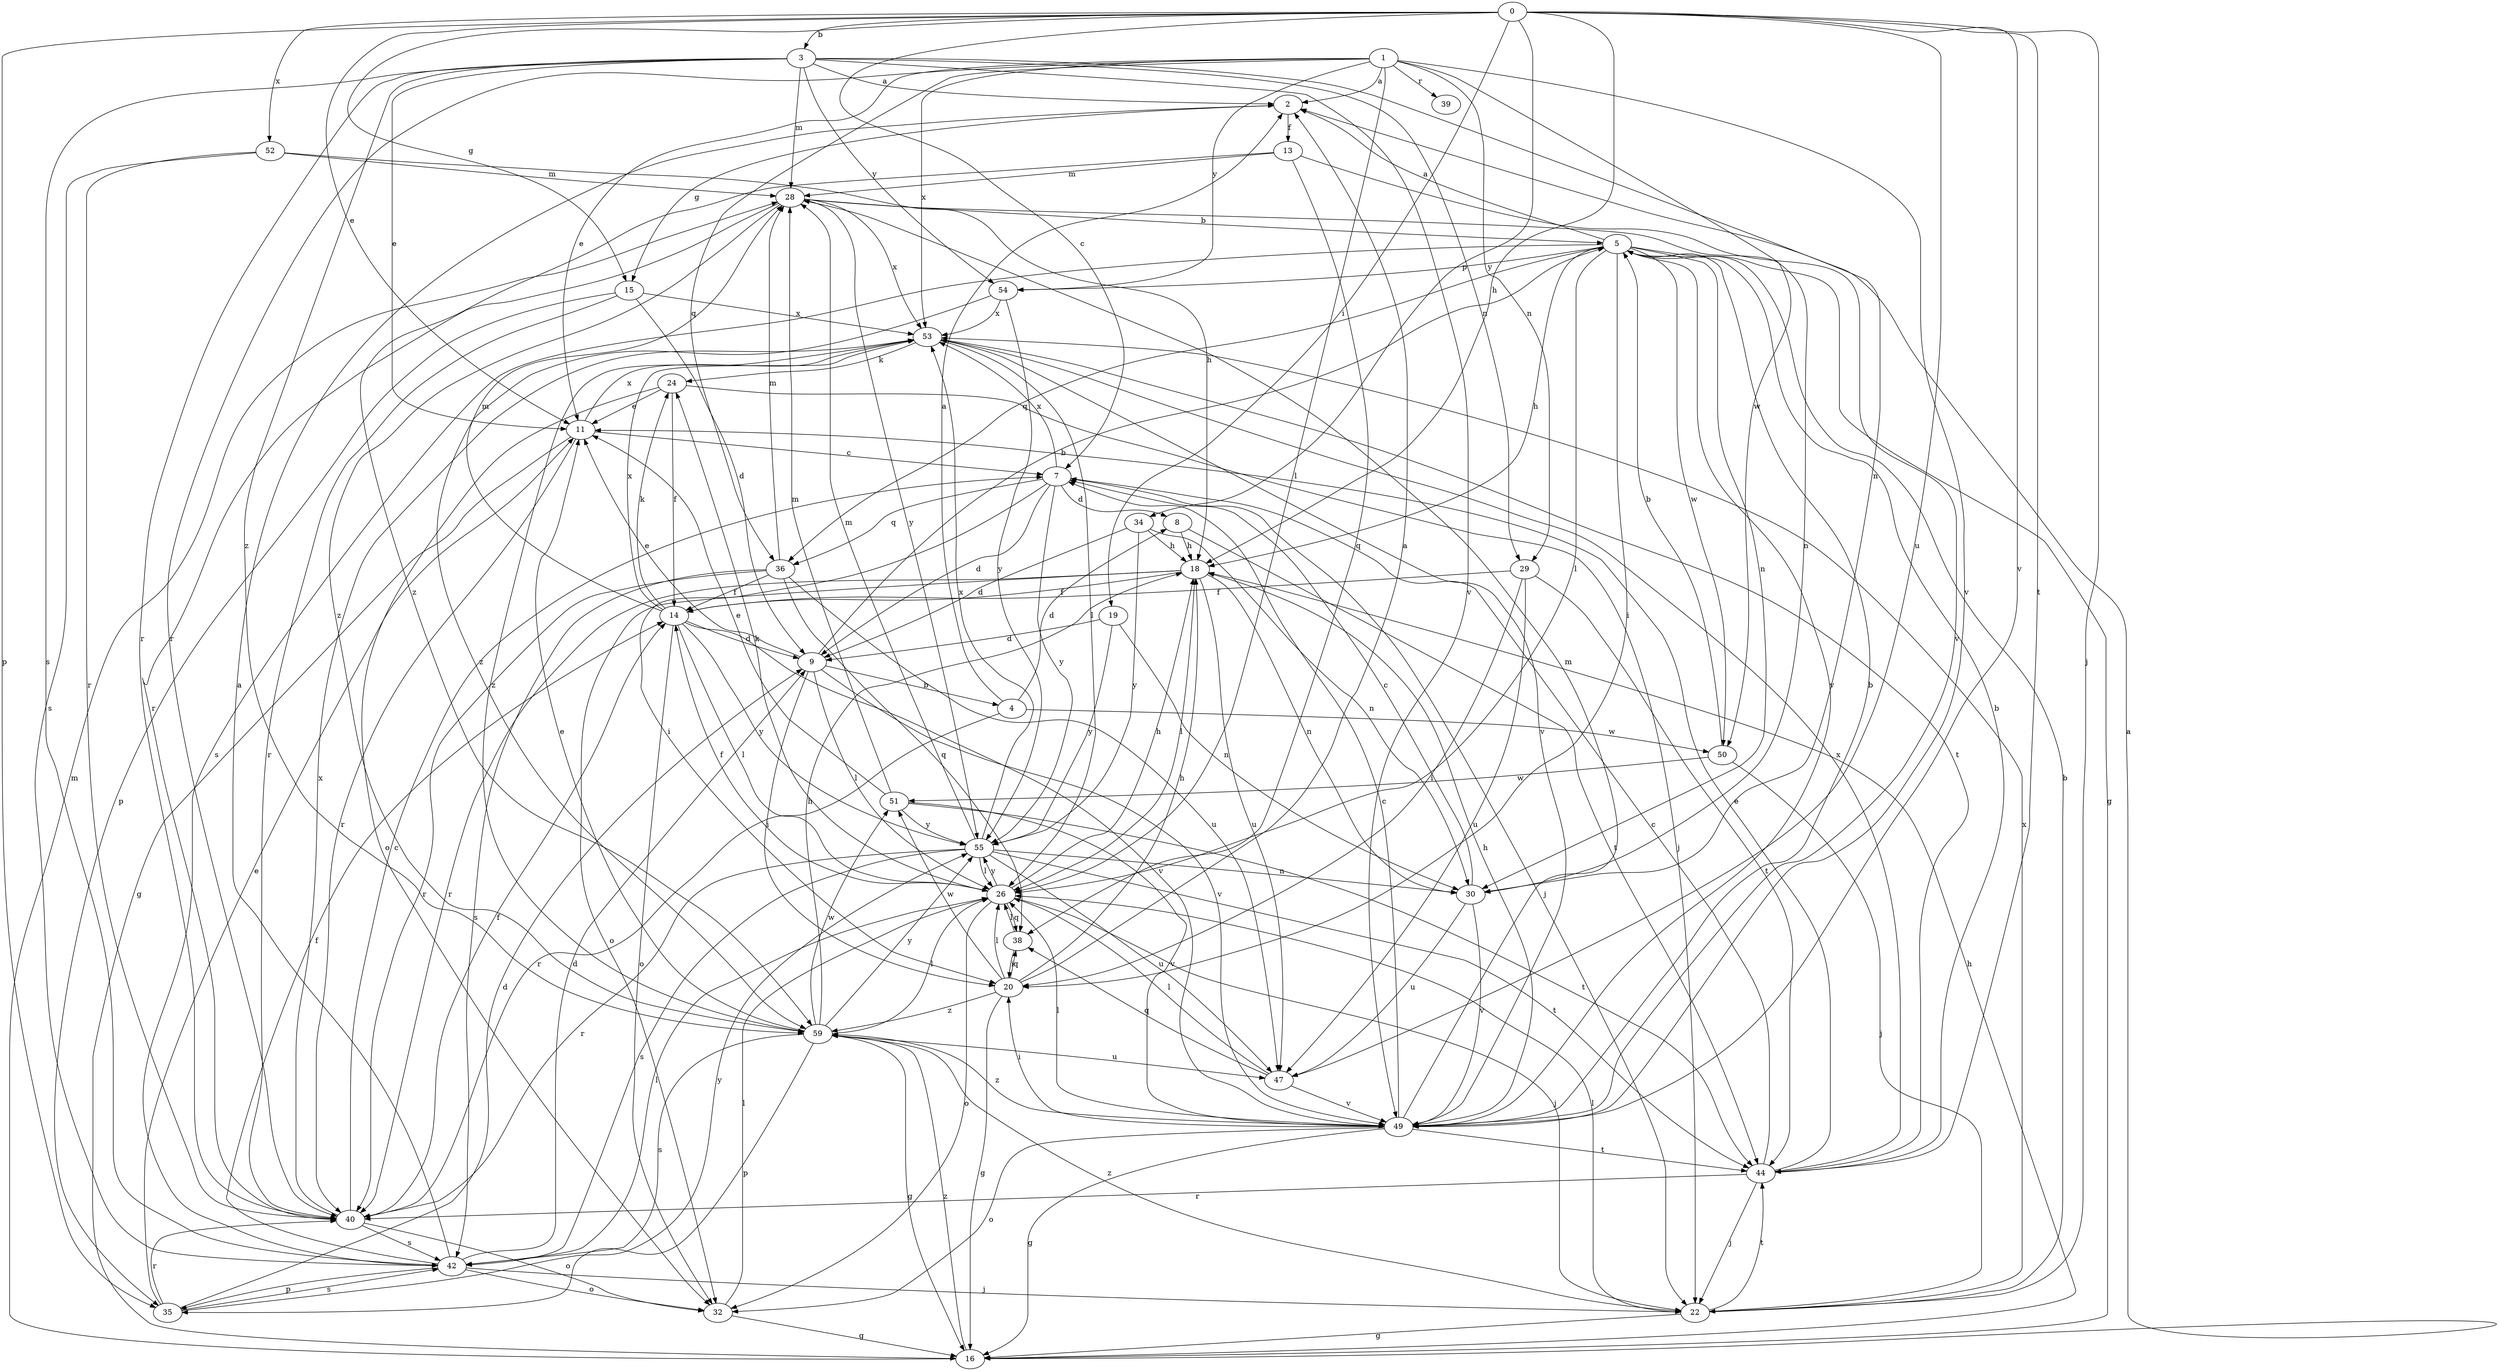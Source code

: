 strict digraph  {
0;
1;
2;
3;
4;
5;
7;
8;
9;
11;
13;
14;
15;
16;
18;
19;
20;
22;
24;
26;
28;
29;
30;
32;
34;
35;
36;
38;
39;
40;
42;
44;
47;
49;
50;
51;
52;
53;
54;
55;
59;
0 -> 3  [label=b];
0 -> 7  [label=c];
0 -> 11  [label=e];
0 -> 15  [label=g];
0 -> 18  [label=h];
0 -> 19  [label=i];
0 -> 22  [label=j];
0 -> 34  [label=p];
0 -> 35  [label=p];
0 -> 44  [label=t];
0 -> 47  [label=u];
0 -> 49  [label=v];
0 -> 52  [label=x];
1 -> 2  [label=a];
1 -> 11  [label=e];
1 -> 26  [label=l];
1 -> 29  [label=n];
1 -> 36  [label=q];
1 -> 39  [label=r];
1 -> 40  [label=r];
1 -> 49  [label=v];
1 -> 50  [label=w];
1 -> 53  [label=x];
1 -> 54  [label=y];
2 -> 13  [label=f];
2 -> 15  [label=g];
3 -> 2  [label=a];
3 -> 11  [label=e];
3 -> 28  [label=m];
3 -> 29  [label=n];
3 -> 30  [label=n];
3 -> 40  [label=r];
3 -> 42  [label=s];
3 -> 49  [label=v];
3 -> 54  [label=y];
3 -> 59  [label=z];
4 -> 2  [label=a];
4 -> 8  [label=d];
4 -> 40  [label=r];
4 -> 50  [label=w];
5 -> 2  [label=a];
5 -> 16  [label=g];
5 -> 18  [label=h];
5 -> 20  [label=i];
5 -> 26  [label=l];
5 -> 30  [label=n];
5 -> 36  [label=q];
5 -> 42  [label=s];
5 -> 49  [label=v];
5 -> 50  [label=w];
5 -> 54  [label=y];
7 -> 8  [label=d];
7 -> 9  [label=d];
7 -> 20  [label=i];
7 -> 22  [label=j];
7 -> 36  [label=q];
7 -> 53  [label=x];
7 -> 55  [label=y];
8 -> 18  [label=h];
8 -> 44  [label=t];
9 -> 4  [label=b];
9 -> 5  [label=b];
9 -> 11  [label=e];
9 -> 20  [label=i];
9 -> 26  [label=l];
9 -> 49  [label=v];
11 -> 7  [label=c];
11 -> 16  [label=g];
11 -> 40  [label=r];
11 -> 53  [label=x];
13 -> 28  [label=m];
13 -> 38  [label=q];
13 -> 49  [label=v];
13 -> 59  [label=z];
14 -> 9  [label=d];
14 -> 24  [label=k];
14 -> 26  [label=l];
14 -> 28  [label=m];
14 -> 32  [label=o];
14 -> 49  [label=v];
14 -> 53  [label=x];
14 -> 55  [label=y];
15 -> 9  [label=d];
15 -> 35  [label=p];
15 -> 40  [label=r];
15 -> 53  [label=x];
16 -> 2  [label=a];
16 -> 18  [label=h];
16 -> 28  [label=m];
16 -> 59  [label=z];
18 -> 14  [label=f];
18 -> 26  [label=l];
18 -> 30  [label=n];
18 -> 32  [label=o];
18 -> 40  [label=r];
18 -> 47  [label=u];
19 -> 9  [label=d];
19 -> 30  [label=n];
19 -> 55  [label=y];
20 -> 2  [label=a];
20 -> 16  [label=g];
20 -> 18  [label=h];
20 -> 26  [label=l];
20 -> 38  [label=q];
20 -> 51  [label=w];
20 -> 59  [label=z];
22 -> 5  [label=b];
22 -> 16  [label=g];
22 -> 26  [label=l];
22 -> 44  [label=t];
22 -> 53  [label=x];
22 -> 59  [label=z];
24 -> 11  [label=e];
24 -> 14  [label=f];
24 -> 22  [label=j];
24 -> 32  [label=o];
26 -> 14  [label=f];
26 -> 18  [label=h];
26 -> 22  [label=j];
26 -> 24  [label=k];
26 -> 32  [label=o];
26 -> 38  [label=q];
26 -> 55  [label=y];
28 -> 5  [label=b];
28 -> 30  [label=n];
28 -> 40  [label=r];
28 -> 53  [label=x];
28 -> 55  [label=y];
28 -> 59  [label=z];
29 -> 14  [label=f];
29 -> 20  [label=i];
29 -> 44  [label=t];
29 -> 47  [label=u];
30 -> 7  [label=c];
30 -> 47  [label=u];
30 -> 49  [label=v];
32 -> 16  [label=g];
32 -> 26  [label=l];
34 -> 9  [label=d];
34 -> 18  [label=h];
34 -> 30  [label=n];
34 -> 55  [label=y];
35 -> 9  [label=d];
35 -> 11  [label=e];
35 -> 40  [label=r];
35 -> 42  [label=s];
35 -> 55  [label=y];
36 -> 14  [label=f];
36 -> 28  [label=m];
36 -> 38  [label=q];
36 -> 40  [label=r];
36 -> 42  [label=s];
36 -> 47  [label=u];
38 -> 20  [label=i];
38 -> 26  [label=l];
40 -> 7  [label=c];
40 -> 14  [label=f];
40 -> 32  [label=o];
40 -> 42  [label=s];
40 -> 53  [label=x];
42 -> 2  [label=a];
42 -> 9  [label=d];
42 -> 14  [label=f];
42 -> 22  [label=j];
42 -> 26  [label=l];
42 -> 32  [label=o];
42 -> 35  [label=p];
44 -> 5  [label=b];
44 -> 7  [label=c];
44 -> 11  [label=e];
44 -> 22  [label=j];
44 -> 40  [label=r];
44 -> 53  [label=x];
47 -> 26  [label=l];
47 -> 38  [label=q];
47 -> 49  [label=v];
49 -> 5  [label=b];
49 -> 7  [label=c];
49 -> 16  [label=g];
49 -> 18  [label=h];
49 -> 20  [label=i];
49 -> 26  [label=l];
49 -> 28  [label=m];
49 -> 32  [label=o];
49 -> 44  [label=t];
49 -> 59  [label=z];
50 -> 5  [label=b];
50 -> 22  [label=j];
50 -> 51  [label=w];
51 -> 11  [label=e];
51 -> 28  [label=m];
51 -> 44  [label=t];
51 -> 49  [label=v];
51 -> 55  [label=y];
52 -> 18  [label=h];
52 -> 28  [label=m];
52 -> 40  [label=r];
52 -> 42  [label=s];
53 -> 24  [label=k];
53 -> 26  [label=l];
53 -> 44  [label=t];
53 -> 49  [label=v];
53 -> 59  [label=z];
54 -> 53  [label=x];
54 -> 55  [label=y];
54 -> 59  [label=z];
55 -> 26  [label=l];
55 -> 28  [label=m];
55 -> 30  [label=n];
55 -> 40  [label=r];
55 -> 42  [label=s];
55 -> 44  [label=t];
55 -> 47  [label=u];
55 -> 53  [label=x];
59 -> 11  [label=e];
59 -> 16  [label=g];
59 -> 18  [label=h];
59 -> 26  [label=l];
59 -> 35  [label=p];
59 -> 42  [label=s];
59 -> 47  [label=u];
59 -> 51  [label=w];
59 -> 55  [label=y];
}
